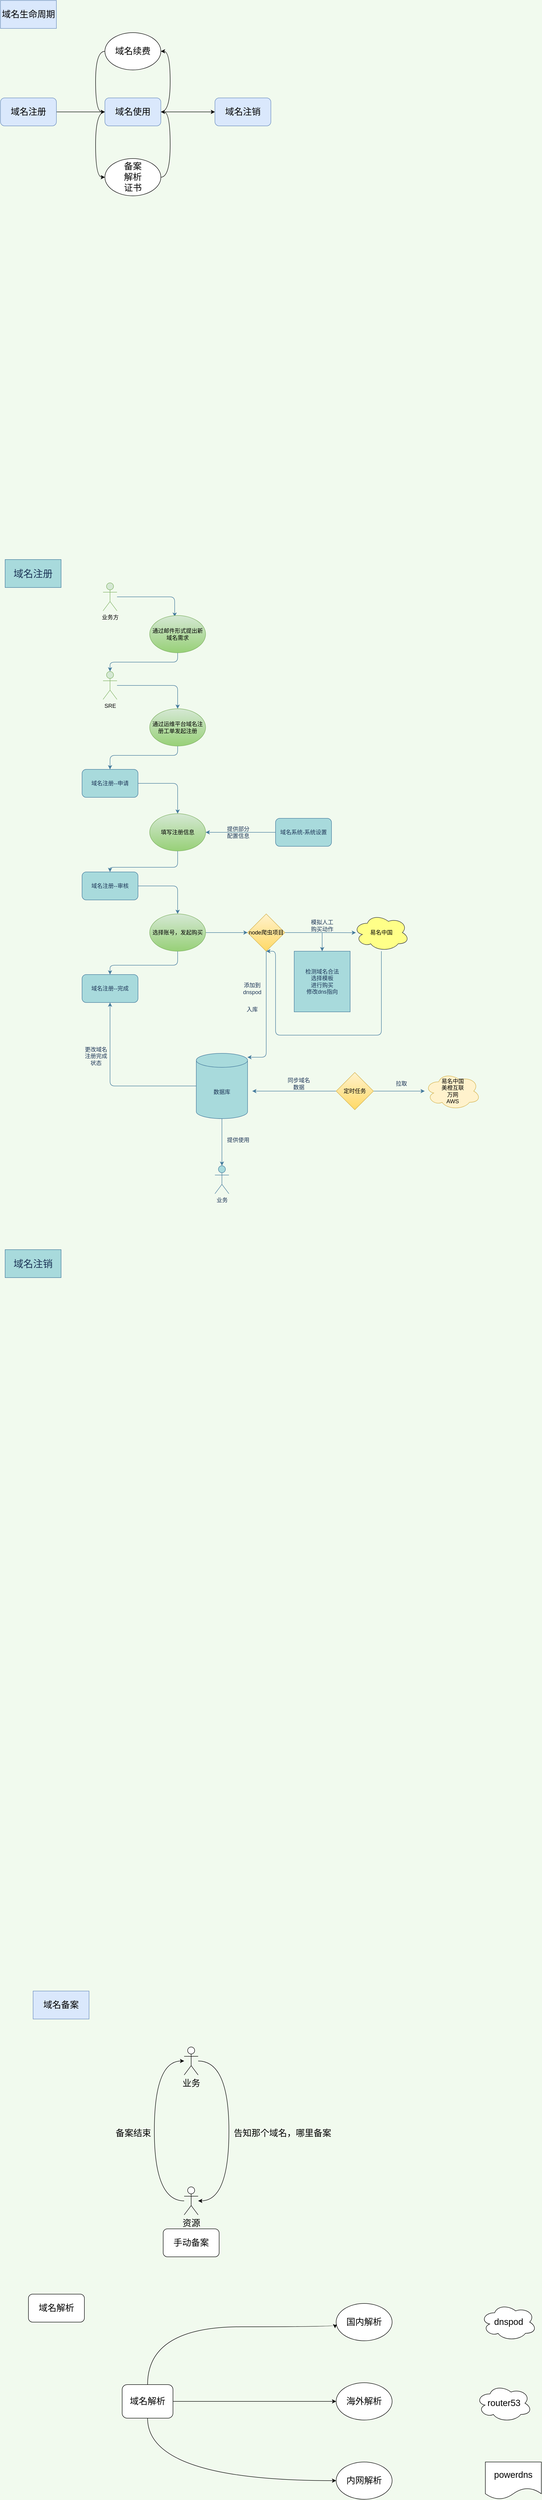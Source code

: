 <mxfile version="15.8.2" type="github">
  <diagram id="C5RBs43oDa-KdzZeNtuy" name="Page-1">
    <mxGraphModel dx="1483" dy="1996" grid="1" gridSize="10" guides="1" tooltips="1" connect="1" arrows="1" fold="1" page="1" pageScale="1" pageWidth="827" pageHeight="1169" background="#F1FAEE" math="0" shadow="0">
      <root>
        <mxCell id="WIyWlLk6GJQsqaUBKTNV-0" />
        <mxCell id="WIyWlLk6GJQsqaUBKTNV-1" parent="WIyWlLk6GJQsqaUBKTNV-0" />
        <mxCell id="JDIJm_OMKIt9SrlVdLeH-0" value="域名注册" style="rounded=0;whiteSpace=wrap;html=1;fillColor=#A8DADC;strokeColor=#457B9D;fontSize=21;fontStyle=0;fontColor=#1D3557;" parent="WIyWlLk6GJQsqaUBKTNV-1" vertex="1">
          <mxGeometry x="80" y="30" width="120" height="60" as="geometry" />
        </mxCell>
        <mxCell id="JDIJm_OMKIt9SrlVdLeH-45" style="edgeStyle=orthogonalEdgeStyle;curved=0;rounded=1;sketch=0;orthogonalLoop=1;jettySize=auto;html=1;entryX=0.447;entryY=0.033;entryDx=0;entryDy=0;entryPerimeter=0;fontColor=#1D3557;strokeColor=#457B9D;fillColor=#A8DADC;" parent="WIyWlLk6GJQsqaUBKTNV-1" source="JDIJm_OMKIt9SrlVdLeH-9" target="JDIJm_OMKIt9SrlVdLeH-42" edge="1">
          <mxGeometry relative="1" as="geometry" />
        </mxCell>
        <mxCell id="JDIJm_OMKIt9SrlVdLeH-9" value="业务方" style="shape=umlActor;verticalLabelPosition=bottom;verticalAlign=top;html=1;outlineConnect=0;rounded=0;sketch=0;strokeColor=#82b366;fillColor=#d5e8d4;" parent="WIyWlLk6GJQsqaUBKTNV-1" vertex="1">
          <mxGeometry x="290" y="80" width="30" height="60" as="geometry" />
        </mxCell>
        <mxCell id="JDIJm_OMKIt9SrlVdLeH-48" style="edgeStyle=orthogonalEdgeStyle;curved=0;rounded=1;sketch=0;orthogonalLoop=1;jettySize=auto;html=1;fontColor=#1D3557;strokeColor=#457B9D;fillColor=#A8DADC;" parent="WIyWlLk6GJQsqaUBKTNV-1" source="JDIJm_OMKIt9SrlVdLeH-10" target="JDIJm_OMKIt9SrlVdLeH-47" edge="1">
          <mxGeometry relative="1" as="geometry" />
        </mxCell>
        <mxCell id="JDIJm_OMKIt9SrlVdLeH-10" value="SRE" style="shape=umlActor;verticalLabelPosition=bottom;verticalAlign=top;html=1;outlineConnect=0;rounded=0;sketch=0;strokeColor=#82b366;fillColor=#d5e8d4;" parent="WIyWlLk6GJQsqaUBKTNV-1" vertex="1">
          <mxGeometry x="290" y="270" width="30" height="60" as="geometry" />
        </mxCell>
        <mxCell id="JDIJm_OMKIt9SrlVdLeH-54" style="edgeStyle=orthogonalEdgeStyle;curved=0;rounded=1;sketch=0;orthogonalLoop=1;jettySize=auto;html=1;fontColor=#1D3557;strokeColor=#457B9D;fillColor=#A8DADC;" parent="WIyWlLk6GJQsqaUBKTNV-1" source="JDIJm_OMKIt9SrlVdLeH-14" target="JDIJm_OMKIt9SrlVdLeH-50" edge="1">
          <mxGeometry relative="1" as="geometry" />
        </mxCell>
        <mxCell id="JDIJm_OMKIt9SrlVdLeH-14" value="域名注册--申请" style="rounded=1;whiteSpace=wrap;html=1;sketch=0;fontColor=#1D3557;strokeColor=#457B9D;fillColor=#A8DADC;" parent="WIyWlLk6GJQsqaUBKTNV-1" vertex="1">
          <mxGeometry x="245" y="480" width="120" height="60" as="geometry" />
        </mxCell>
        <mxCell id="JDIJm_OMKIt9SrlVdLeH-57" style="edgeStyle=orthogonalEdgeStyle;curved=0;rounded=1;sketch=0;orthogonalLoop=1;jettySize=auto;html=1;entryX=0.5;entryY=0;entryDx=0;entryDy=0;fontColor=#1D3557;strokeColor=#457B9D;fillColor=#A8DADC;" parent="WIyWlLk6GJQsqaUBKTNV-1" source="JDIJm_OMKIt9SrlVdLeH-22" target="JDIJm_OMKIt9SrlVdLeH-56" edge="1">
          <mxGeometry relative="1" as="geometry" />
        </mxCell>
        <mxCell id="JDIJm_OMKIt9SrlVdLeH-22" value="域名注册--审核" style="rounded=1;whiteSpace=wrap;html=1;sketch=0;fontColor=#1D3557;strokeColor=#457B9D;fillColor=#A8DADC;" parent="WIyWlLk6GJQsqaUBKTNV-1" vertex="1">
          <mxGeometry x="245" y="700" width="120" height="60" as="geometry" />
        </mxCell>
        <mxCell id="JDIJm_OMKIt9SrlVdLeH-24" value="域名注册--完成" style="rounded=1;whiteSpace=wrap;html=1;sketch=0;fontColor=#1D3557;strokeColor=#457B9D;fillColor=#A8DADC;" parent="WIyWlLk6GJQsqaUBKTNV-1" vertex="1">
          <mxGeometry x="245" y="920" width="120" height="60" as="geometry" />
        </mxCell>
        <mxCell id="JDIJm_OMKIt9SrlVdLeH-46" style="edgeStyle=orthogonalEdgeStyle;curved=0;rounded=1;sketch=0;orthogonalLoop=1;jettySize=auto;html=1;fontColor=#1D3557;strokeColor=#457B9D;fillColor=#A8DADC;" parent="WIyWlLk6GJQsqaUBKTNV-1" source="JDIJm_OMKIt9SrlVdLeH-42" target="JDIJm_OMKIt9SrlVdLeH-10" edge="1">
          <mxGeometry relative="1" as="geometry">
            <Array as="points">
              <mxPoint x="450" y="250" />
              <mxPoint x="305" y="250" />
            </Array>
          </mxGeometry>
        </mxCell>
        <mxCell id="JDIJm_OMKIt9SrlVdLeH-42" value="通过邮件形式提出新域名需求" style="ellipse;whiteSpace=wrap;html=1;rounded=0;sketch=0;strokeColor=#82b366;fillColor=#d5e8d4;gradientColor=#97d077;" parent="WIyWlLk6GJQsqaUBKTNV-1" vertex="1">
          <mxGeometry x="390" y="150" width="120" height="80" as="geometry" />
        </mxCell>
        <mxCell id="JDIJm_OMKIt9SrlVdLeH-49" style="edgeStyle=orthogonalEdgeStyle;curved=0;rounded=1;sketch=0;orthogonalLoop=1;jettySize=auto;html=1;fontColor=#1D3557;strokeColor=#457B9D;fillColor=#A8DADC;" parent="WIyWlLk6GJQsqaUBKTNV-1" source="JDIJm_OMKIt9SrlVdLeH-47" target="JDIJm_OMKIt9SrlVdLeH-14" edge="1">
          <mxGeometry relative="1" as="geometry">
            <Array as="points">
              <mxPoint x="450" y="450" />
              <mxPoint x="305" y="450" />
            </Array>
          </mxGeometry>
        </mxCell>
        <mxCell id="JDIJm_OMKIt9SrlVdLeH-47" value="通过运维平台域名注册工单发起注册" style="ellipse;whiteSpace=wrap;html=1;rounded=0;sketch=0;strokeColor=#82b366;fillColor=#d5e8d4;gradientColor=#97d077;" parent="WIyWlLk6GJQsqaUBKTNV-1" vertex="1">
          <mxGeometry x="390" y="350" width="120" height="80" as="geometry" />
        </mxCell>
        <mxCell id="JDIJm_OMKIt9SrlVdLeH-55" style="edgeStyle=orthogonalEdgeStyle;curved=0;rounded=1;sketch=0;orthogonalLoop=1;jettySize=auto;html=1;fontColor=#1D3557;strokeColor=#457B9D;fillColor=#A8DADC;" parent="WIyWlLk6GJQsqaUBKTNV-1" source="JDIJm_OMKIt9SrlVdLeH-50" target="JDIJm_OMKIt9SrlVdLeH-22" edge="1">
          <mxGeometry relative="1" as="geometry">
            <Array as="points">
              <mxPoint x="450" y="690" />
              <mxPoint x="305" y="690" />
            </Array>
          </mxGeometry>
        </mxCell>
        <mxCell id="JDIJm_OMKIt9SrlVdLeH-50" value="填写注册信息" style="ellipse;whiteSpace=wrap;html=1;rounded=0;sketch=0;strokeColor=#82b366;fillColor=#d5e8d4;gradientColor=#97d077;" parent="WIyWlLk6GJQsqaUBKTNV-1" vertex="1">
          <mxGeometry x="390" y="575" width="120" height="80" as="geometry" />
        </mxCell>
        <mxCell id="JDIJm_OMKIt9SrlVdLeH-52" style="edgeStyle=orthogonalEdgeStyle;curved=0;rounded=1;sketch=0;orthogonalLoop=1;jettySize=auto;html=1;fontColor=#1D3557;strokeColor=#457B9D;fillColor=#A8DADC;" parent="WIyWlLk6GJQsqaUBKTNV-1" source="JDIJm_OMKIt9SrlVdLeH-51" target="JDIJm_OMKIt9SrlVdLeH-50" edge="1">
          <mxGeometry relative="1" as="geometry" />
        </mxCell>
        <mxCell id="JDIJm_OMKIt9SrlVdLeH-51" value="域名系统-系统设置" style="rounded=1;whiteSpace=wrap;html=1;sketch=0;fontColor=#1D3557;strokeColor=#457B9D;fillColor=#A8DADC;" parent="WIyWlLk6GJQsqaUBKTNV-1" vertex="1">
          <mxGeometry x="660" y="585" width="120" height="60" as="geometry" />
        </mxCell>
        <mxCell id="JDIJm_OMKIt9SrlVdLeH-53" value="提供部分配置信息" style="text;html=1;strokeColor=none;fillColor=none;align=center;verticalAlign=middle;whiteSpace=wrap;rounded=0;sketch=0;fontColor=#1D3557;" parent="WIyWlLk6GJQsqaUBKTNV-1" vertex="1">
          <mxGeometry x="550" y="600" width="60" height="30" as="geometry" />
        </mxCell>
        <mxCell id="JDIJm_OMKIt9SrlVdLeH-58" style="edgeStyle=orthogonalEdgeStyle;curved=0;rounded=1;sketch=0;orthogonalLoop=1;jettySize=auto;html=1;entryX=0.5;entryY=0;entryDx=0;entryDy=0;fontColor=#1D3557;strokeColor=#457B9D;fillColor=#A8DADC;" parent="WIyWlLk6GJQsqaUBKTNV-1" source="JDIJm_OMKIt9SrlVdLeH-56" target="JDIJm_OMKIt9SrlVdLeH-24" edge="1">
          <mxGeometry relative="1" as="geometry">
            <Array as="points">
              <mxPoint x="450" y="900" />
              <mxPoint x="305" y="900" />
            </Array>
          </mxGeometry>
        </mxCell>
        <mxCell id="JDIJm_OMKIt9SrlVdLeH-61" value="" style="edgeStyle=orthogonalEdgeStyle;curved=0;rounded=1;sketch=0;orthogonalLoop=1;jettySize=auto;html=1;fontColor=#1D3557;strokeColor=#457B9D;fillColor=#A8DADC;" parent="WIyWlLk6GJQsqaUBKTNV-1" source="JDIJm_OMKIt9SrlVdLeH-56" target="JDIJm_OMKIt9SrlVdLeH-59" edge="1">
          <mxGeometry relative="1" as="geometry" />
        </mxCell>
        <mxCell id="JDIJm_OMKIt9SrlVdLeH-56" value="选择账号，发起购买" style="ellipse;whiteSpace=wrap;html=1;rounded=0;sketch=0;strokeColor=#82b366;fillColor=#d5e8d4;gradientColor=#97d077;" parent="WIyWlLk6GJQsqaUBKTNV-1" vertex="1">
          <mxGeometry x="390" y="790" width="120" height="80" as="geometry" />
        </mxCell>
        <mxCell id="JDIJm_OMKIt9SrlVdLeH-64" style="edgeStyle=orthogonalEdgeStyle;curved=0;rounded=1;sketch=0;orthogonalLoop=1;jettySize=auto;html=1;entryX=0.045;entryY=0.503;entryDx=0;entryDy=0;entryPerimeter=0;fontColor=#1D3557;strokeColor=#457B9D;fillColor=#A8DADC;" parent="WIyWlLk6GJQsqaUBKTNV-1" source="JDIJm_OMKIt9SrlVdLeH-59" target="JDIJm_OMKIt9SrlVdLeH-62" edge="1">
          <mxGeometry relative="1" as="geometry" />
        </mxCell>
        <mxCell id="JDIJm_OMKIt9SrlVdLeH-91" style="edgeStyle=orthogonalEdgeStyle;curved=0;rounded=1;sketch=0;orthogonalLoop=1;jettySize=auto;html=1;entryX=0.996;entryY=0.06;entryDx=0;entryDy=0;entryPerimeter=0;fontColor=#1D3557;strokeColor=#457B9D;fillColor=#A8DADC;" parent="WIyWlLk6GJQsqaUBKTNV-1" source="JDIJm_OMKIt9SrlVdLeH-59" target="JDIJm_OMKIt9SrlVdLeH-69" edge="1">
          <mxGeometry relative="1" as="geometry">
            <Array as="points">
              <mxPoint x="640" y="1097" />
            </Array>
          </mxGeometry>
        </mxCell>
        <mxCell id="JDIJm_OMKIt9SrlVdLeH-59" value="node爬虫项目" style="rhombus;whiteSpace=wrap;html=1;rounded=0;sketch=0;strokeColor=#d6b656;fillColor=#fff2cc;gradientColor=#ffd966;" parent="WIyWlLk6GJQsqaUBKTNV-1" vertex="1">
          <mxGeometry x="600" y="790" width="80" height="80" as="geometry" />
        </mxCell>
        <mxCell id="JDIJm_OMKIt9SrlVdLeH-90" style="edgeStyle=orthogonalEdgeStyle;curved=0;rounded=1;sketch=0;orthogonalLoop=1;jettySize=auto;html=1;entryX=0.5;entryY=1;entryDx=0;entryDy=0;fontColor=#1D3557;strokeColor=#457B9D;fillColor=#A8DADC;" parent="WIyWlLk6GJQsqaUBKTNV-1" source="JDIJm_OMKIt9SrlVdLeH-62" target="JDIJm_OMKIt9SrlVdLeH-59" edge="1">
          <mxGeometry relative="1" as="geometry">
            <Array as="points">
              <mxPoint x="887" y="1050" />
              <mxPoint x="660" y="1050" />
              <mxPoint x="660" y="870" />
            </Array>
          </mxGeometry>
        </mxCell>
        <mxCell id="JDIJm_OMKIt9SrlVdLeH-62" value="易名中国" style="ellipse;shape=cloud;whiteSpace=wrap;html=1;rounded=0;sketch=0;fillColor=#ffff88;strokeColor=#36393d;" parent="WIyWlLk6GJQsqaUBKTNV-1" vertex="1">
          <mxGeometry x="827" y="790" width="120" height="80" as="geometry" />
        </mxCell>
        <mxCell id="JDIJm_OMKIt9SrlVdLeH-68" value="" style="edgeStyle=orthogonalEdgeStyle;curved=0;rounded=1;sketch=0;orthogonalLoop=1;jettySize=auto;html=1;fontColor=#1D3557;strokeColor=#457B9D;fillColor=#A8DADC;" parent="WIyWlLk6GJQsqaUBKTNV-1" source="JDIJm_OMKIt9SrlVdLeH-65" target="JDIJm_OMKIt9SrlVdLeH-67" edge="1">
          <mxGeometry relative="1" as="geometry" />
        </mxCell>
        <mxCell id="JDIJm_OMKIt9SrlVdLeH-65" value="模拟人工购买动作" style="text;html=1;strokeColor=none;fillColor=none;align=center;verticalAlign=middle;whiteSpace=wrap;rounded=0;sketch=0;fontColor=#1D3557;" parent="WIyWlLk6GJQsqaUBKTNV-1" vertex="1">
          <mxGeometry x="730" y="800" width="60" height="30" as="geometry" />
        </mxCell>
        <mxCell id="JDIJm_OMKIt9SrlVdLeH-67" value="检测域名合法&lt;br&gt;选择模板&lt;br&gt;进行购买&lt;br&gt;修改dns指向" style="rounded=0;whiteSpace=wrap;html=1;sketch=0;fontColor=#1D3557;strokeColor=#457B9D;fillColor=#A8DADC;" parent="WIyWlLk6GJQsqaUBKTNV-1" vertex="1">
          <mxGeometry x="700" y="870" width="120" height="130" as="geometry" />
        </mxCell>
        <mxCell id="JDIJm_OMKIt9SrlVdLeH-82" style="edgeStyle=orthogonalEdgeStyle;curved=0;rounded=1;sketch=0;orthogonalLoop=1;jettySize=auto;html=1;entryX=0.5;entryY=1;entryDx=0;entryDy=0;fontColor=#1D3557;strokeColor=#457B9D;fillColor=#A8DADC;" parent="WIyWlLk6GJQsqaUBKTNV-1" source="JDIJm_OMKIt9SrlVdLeH-69" target="JDIJm_OMKIt9SrlVdLeH-24" edge="1">
          <mxGeometry relative="1" as="geometry" />
        </mxCell>
        <mxCell id="JDIJm_OMKIt9SrlVdLeH-89" style="edgeStyle=orthogonalEdgeStyle;curved=0;rounded=1;sketch=0;orthogonalLoop=1;jettySize=auto;html=1;entryX=0.5;entryY=0;entryDx=0;entryDy=0;entryPerimeter=0;fontColor=#1D3557;strokeColor=#457B9D;fillColor=#A8DADC;" parent="WIyWlLk6GJQsqaUBKTNV-1" source="JDIJm_OMKIt9SrlVdLeH-69" target="JDIJm_OMKIt9SrlVdLeH-84" edge="1">
          <mxGeometry relative="1" as="geometry" />
        </mxCell>
        <mxCell id="JDIJm_OMKIt9SrlVdLeH-69" value="数据库" style="shape=cylinder3;whiteSpace=wrap;html=1;boundedLbl=1;backgroundOutline=1;size=15;rounded=0;sketch=0;fontColor=#1D3557;strokeColor=#457B9D;fillColor=#A8DADC;" parent="WIyWlLk6GJQsqaUBKTNV-1" vertex="1">
          <mxGeometry x="490" y="1089" width="110" height="140" as="geometry" />
        </mxCell>
        <mxCell id="JDIJm_OMKIt9SrlVdLeH-83" value="更改域名注册完成状态" style="text;html=1;strokeColor=none;fillColor=none;align=center;verticalAlign=middle;whiteSpace=wrap;rounded=0;sketch=0;fontColor=#1D3557;" parent="WIyWlLk6GJQsqaUBKTNV-1" vertex="1">
          <mxGeometry x="245" y="1080" width="60" height="30" as="geometry" />
        </mxCell>
        <mxCell id="JDIJm_OMKIt9SrlVdLeH-86" value="提供使用" style="text;html=1;strokeColor=none;fillColor=none;align=center;verticalAlign=middle;whiteSpace=wrap;rounded=0;sketch=0;fontColor=#1D3557;" parent="WIyWlLk6GJQsqaUBKTNV-1" vertex="1">
          <mxGeometry x="550" y="1260" width="60" height="30" as="geometry" />
        </mxCell>
        <mxCell id="JDIJm_OMKIt9SrlVdLeH-84" value="业务" style="shape=umlActor;verticalLabelPosition=bottom;verticalAlign=top;html=1;outlineConnect=0;rounded=0;sketch=0;fontColor=#1D3557;strokeColor=#457B9D;fillColor=#A8DADC;" parent="WIyWlLk6GJQsqaUBKTNV-1" vertex="1">
          <mxGeometry x="530" y="1330" width="30" height="60" as="geometry" />
        </mxCell>
        <mxCell id="JDIJm_OMKIt9SrlVdLeH-92" value="添加到dnspod" style="text;html=1;strokeColor=none;fillColor=none;align=center;verticalAlign=middle;whiteSpace=wrap;rounded=0;sketch=0;fontColor=#1D3557;" parent="WIyWlLk6GJQsqaUBKTNV-1" vertex="1">
          <mxGeometry x="580" y="935" width="60" height="30" as="geometry" />
        </mxCell>
        <mxCell id="JDIJm_OMKIt9SrlVdLeH-93" value="入库" style="text;html=1;strokeColor=none;fillColor=none;align=center;verticalAlign=middle;whiteSpace=wrap;rounded=0;sketch=0;fontColor=#1D3557;" parent="WIyWlLk6GJQsqaUBKTNV-1" vertex="1">
          <mxGeometry x="580" y="980" width="60" height="30" as="geometry" />
        </mxCell>
        <mxCell id="JDIJm_OMKIt9SrlVdLeH-95" style="edgeStyle=orthogonalEdgeStyle;curved=0;rounded=1;sketch=0;orthogonalLoop=1;jettySize=auto;html=1;fontColor=#1D3557;strokeColor=#457B9D;fillColor=#A8DADC;" parent="WIyWlLk6GJQsqaUBKTNV-1" source="JDIJm_OMKIt9SrlVdLeH-94" edge="1">
          <mxGeometry relative="1" as="geometry">
            <mxPoint x="610" y="1170" as="targetPoint" />
          </mxGeometry>
        </mxCell>
        <mxCell id="JDIJm_OMKIt9SrlVdLeH-98" style="edgeStyle=orthogonalEdgeStyle;curved=0;rounded=1;sketch=0;orthogonalLoop=1;jettySize=auto;html=1;fontColor=#1D3557;strokeColor=#457B9D;fillColor=#A8DADC;" parent="WIyWlLk6GJQsqaUBKTNV-1" source="JDIJm_OMKIt9SrlVdLeH-94" target="JDIJm_OMKIt9SrlVdLeH-97" edge="1">
          <mxGeometry relative="1" as="geometry" />
        </mxCell>
        <mxCell id="JDIJm_OMKIt9SrlVdLeH-94" value="定时任务" style="rhombus;whiteSpace=wrap;html=1;rounded=0;sketch=0;strokeColor=#d6b656;fillColor=#fff2cc;gradientColor=#ffd966;" parent="WIyWlLk6GJQsqaUBKTNV-1" vertex="1">
          <mxGeometry x="790" y="1130" width="80" height="80" as="geometry" />
        </mxCell>
        <mxCell id="JDIJm_OMKIt9SrlVdLeH-96" value="同步域名数据" style="text;html=1;strokeColor=none;fillColor=none;align=center;verticalAlign=middle;whiteSpace=wrap;rounded=0;sketch=0;fontColor=#1D3557;" parent="WIyWlLk6GJQsqaUBKTNV-1" vertex="1">
          <mxGeometry x="680" y="1139" width="60" height="30" as="geometry" />
        </mxCell>
        <mxCell id="JDIJm_OMKIt9SrlVdLeH-97" value="易名中国&lt;br&gt;美橙互联&lt;br&gt;万网&lt;br&gt;AWS" style="ellipse;shape=cloud;whiteSpace=wrap;html=1;rounded=0;sketch=0;strokeColor=#d6b656;fillColor=#fff2cc;" parent="WIyWlLk6GJQsqaUBKTNV-1" vertex="1">
          <mxGeometry x="980" y="1130" width="120" height="80" as="geometry" />
        </mxCell>
        <mxCell id="JDIJm_OMKIt9SrlVdLeH-99" value="拉取" style="text;html=1;strokeColor=none;fillColor=none;align=center;verticalAlign=middle;whiteSpace=wrap;rounded=0;sketch=0;fontColor=#1D3557;" parent="WIyWlLk6GJQsqaUBKTNV-1" vertex="1">
          <mxGeometry x="900" y="1139" width="60" height="30" as="geometry" />
        </mxCell>
        <mxCell id="OALGBYEJ4ryJUJ2sxxQv-1" value="域名生命周期" style="rounded=0;whiteSpace=wrap;html=1;fillColor=#dae8fc;strokeColor=#6c8ebf;fontSize=19;" vertex="1" parent="WIyWlLk6GJQsqaUBKTNV-1">
          <mxGeometry x="70" y="-1169" width="120" height="60" as="geometry" />
        </mxCell>
        <mxCell id="OALGBYEJ4ryJUJ2sxxQv-5" value="" style="edgeStyle=orthogonalEdgeStyle;rounded=0;orthogonalLoop=1;jettySize=auto;html=1;fontSize=19;" edge="1" parent="WIyWlLk6GJQsqaUBKTNV-1" source="OALGBYEJ4ryJUJ2sxxQv-2" target="OALGBYEJ4ryJUJ2sxxQv-3">
          <mxGeometry relative="1" as="geometry" />
        </mxCell>
        <mxCell id="OALGBYEJ4ryJUJ2sxxQv-2" value="域名注册" style="rounded=1;whiteSpace=wrap;html=1;fontSize=19;fillColor=#dae8fc;strokeColor=#6c8ebf;" vertex="1" parent="WIyWlLk6GJQsqaUBKTNV-1">
          <mxGeometry x="70" y="-960" width="120" height="60" as="geometry" />
        </mxCell>
        <mxCell id="OALGBYEJ4ryJUJ2sxxQv-6" value="" style="edgeStyle=orthogonalEdgeStyle;rounded=0;orthogonalLoop=1;jettySize=auto;html=1;fontSize=19;" edge="1" parent="WIyWlLk6GJQsqaUBKTNV-1" source="OALGBYEJ4ryJUJ2sxxQv-3" target="OALGBYEJ4ryJUJ2sxxQv-4">
          <mxGeometry relative="1" as="geometry" />
        </mxCell>
        <mxCell id="OALGBYEJ4ryJUJ2sxxQv-9" style="edgeStyle=orthogonalEdgeStyle;orthogonalLoop=1;jettySize=auto;html=1;entryX=1;entryY=0.5;entryDx=0;entryDy=0;fontSize=19;curved=1;" edge="1" parent="WIyWlLk6GJQsqaUBKTNV-1" source="OALGBYEJ4ryJUJ2sxxQv-3" target="OALGBYEJ4ryJUJ2sxxQv-7">
          <mxGeometry relative="1" as="geometry">
            <Array as="points">
              <mxPoint x="434" y="-930" />
              <mxPoint x="434" y="-1060" />
            </Array>
          </mxGeometry>
        </mxCell>
        <mxCell id="OALGBYEJ4ryJUJ2sxxQv-11" style="edgeStyle=orthogonalEdgeStyle;orthogonalLoop=1;jettySize=auto;html=1;fontSize=19;entryX=0;entryY=0.5;entryDx=0;entryDy=0;curved=1;" edge="1" parent="WIyWlLk6GJQsqaUBKTNV-1" source="OALGBYEJ4ryJUJ2sxxQv-3" target="OALGBYEJ4ryJUJ2sxxQv-8">
          <mxGeometry relative="1" as="geometry">
            <mxPoint x="280" y="-820" as="targetPoint" />
            <Array as="points">
              <mxPoint x="274" y="-930" />
              <mxPoint x="274" y="-790" />
            </Array>
          </mxGeometry>
        </mxCell>
        <mxCell id="OALGBYEJ4ryJUJ2sxxQv-3" value="域名使用" style="rounded=1;whiteSpace=wrap;html=1;fontSize=19;fillColor=#dae8fc;strokeColor=#6c8ebf;" vertex="1" parent="WIyWlLk6GJQsqaUBKTNV-1">
          <mxGeometry x="294" y="-960" width="120" height="60" as="geometry" />
        </mxCell>
        <mxCell id="OALGBYEJ4ryJUJ2sxxQv-4" value="域名注销" style="rounded=1;whiteSpace=wrap;html=1;fontSize=19;fillColor=#dae8fc;strokeColor=#6c8ebf;" vertex="1" parent="WIyWlLk6GJQsqaUBKTNV-1">
          <mxGeometry x="530" y="-960" width="120" height="60" as="geometry" />
        </mxCell>
        <mxCell id="OALGBYEJ4ryJUJ2sxxQv-10" style="edgeStyle=orthogonalEdgeStyle;orthogonalLoop=1;jettySize=auto;html=1;entryX=0;entryY=0.5;entryDx=0;entryDy=0;fontSize=19;curved=1;" edge="1" parent="WIyWlLk6GJQsqaUBKTNV-1" source="OALGBYEJ4ryJUJ2sxxQv-7" target="OALGBYEJ4ryJUJ2sxxQv-3">
          <mxGeometry relative="1" as="geometry">
            <Array as="points">
              <mxPoint x="274" y="-1060" />
              <mxPoint x="274" y="-930" />
            </Array>
          </mxGeometry>
        </mxCell>
        <mxCell id="OALGBYEJ4ryJUJ2sxxQv-7" value="域名续费" style="ellipse;whiteSpace=wrap;html=1;fontSize=19;" vertex="1" parent="WIyWlLk6GJQsqaUBKTNV-1">
          <mxGeometry x="294" y="-1100" width="120" height="80" as="geometry" />
        </mxCell>
        <mxCell id="OALGBYEJ4ryJUJ2sxxQv-12" style="edgeStyle=orthogonalEdgeStyle;orthogonalLoop=1;jettySize=auto;html=1;entryX=1;entryY=0.5;entryDx=0;entryDy=0;fontSize=19;curved=1;" edge="1" parent="WIyWlLk6GJQsqaUBKTNV-1" source="OALGBYEJ4ryJUJ2sxxQv-8" target="OALGBYEJ4ryJUJ2sxxQv-3">
          <mxGeometry relative="1" as="geometry">
            <Array as="points">
              <mxPoint x="434" y="-790" />
              <mxPoint x="434" y="-930" />
            </Array>
          </mxGeometry>
        </mxCell>
        <mxCell id="OALGBYEJ4ryJUJ2sxxQv-8" value="备案&lt;br&gt;解析&lt;br&gt;证书" style="ellipse;whiteSpace=wrap;html=1;fontSize=19;" vertex="1" parent="WIyWlLk6GJQsqaUBKTNV-1">
          <mxGeometry x="294" y="-830" width="120" height="80" as="geometry" />
        </mxCell>
        <mxCell id="OALGBYEJ4ryJUJ2sxxQv-13" value="域名备案" style="rounded=0;whiteSpace=wrap;html=1;fontSize=19;fillColor=#dae8fc;strokeColor=#6c8ebf;" vertex="1" parent="WIyWlLk6GJQsqaUBKTNV-1">
          <mxGeometry x="140" y="3100" width="120" height="60" as="geometry" />
        </mxCell>
        <mxCell id="OALGBYEJ4ryJUJ2sxxQv-16" style="edgeStyle=orthogonalEdgeStyle;curved=1;orthogonalLoop=1;jettySize=auto;html=1;fontSize=19;" edge="1" parent="WIyWlLk6GJQsqaUBKTNV-1" source="OALGBYEJ4ryJUJ2sxxQv-14" target="OALGBYEJ4ryJUJ2sxxQv-15">
          <mxGeometry relative="1" as="geometry">
            <Array as="points">
              <mxPoint x="560" y="3250" />
              <mxPoint x="560" y="3550" />
            </Array>
          </mxGeometry>
        </mxCell>
        <mxCell id="OALGBYEJ4ryJUJ2sxxQv-14" value="业务" style="shape=umlActor;verticalLabelPosition=bottom;verticalAlign=top;html=1;outlineConnect=0;fontSize=19;" vertex="1" parent="WIyWlLk6GJQsqaUBKTNV-1">
          <mxGeometry x="464" y="3220" width="30" height="60" as="geometry" />
        </mxCell>
        <mxCell id="OALGBYEJ4ryJUJ2sxxQv-18" style="edgeStyle=orthogonalEdgeStyle;curved=1;orthogonalLoop=1;jettySize=auto;html=1;fontSize=19;" edge="1" parent="WIyWlLk6GJQsqaUBKTNV-1" source="OALGBYEJ4ryJUJ2sxxQv-15" target="OALGBYEJ4ryJUJ2sxxQv-14">
          <mxGeometry relative="1" as="geometry">
            <Array as="points">
              <mxPoint x="400" y="3550" />
              <mxPoint x="400" y="3250" />
            </Array>
          </mxGeometry>
        </mxCell>
        <mxCell id="OALGBYEJ4ryJUJ2sxxQv-15" value="资源" style="shape=umlActor;verticalLabelPosition=bottom;verticalAlign=top;html=1;outlineConnect=0;fontSize=19;" vertex="1" parent="WIyWlLk6GJQsqaUBKTNV-1">
          <mxGeometry x="464" y="3520" width="30" height="60" as="geometry" />
        </mxCell>
        <mxCell id="OALGBYEJ4ryJUJ2sxxQv-17" value="告知那个域名，哪里备案" style="text;html=1;strokeColor=none;fillColor=none;align=center;verticalAlign=middle;whiteSpace=wrap;rounded=0;fontSize=19;" vertex="1" parent="WIyWlLk6GJQsqaUBKTNV-1">
          <mxGeometry x="560" y="3390" width="230" height="30" as="geometry" />
        </mxCell>
        <mxCell id="OALGBYEJ4ryJUJ2sxxQv-19" value="备案结束" style="text;html=1;strokeColor=none;fillColor=none;align=center;verticalAlign=middle;whiteSpace=wrap;rounded=0;fontSize=19;" vertex="1" parent="WIyWlLk6GJQsqaUBKTNV-1">
          <mxGeometry x="310" y="3390" width="90" height="30" as="geometry" />
        </mxCell>
        <mxCell id="OALGBYEJ4ryJUJ2sxxQv-26" value="手动备案" style="rounded=1;whiteSpace=wrap;html=1;fontSize=19;" vertex="1" parent="WIyWlLk6GJQsqaUBKTNV-1">
          <mxGeometry x="419" y="3610" width="120" height="60" as="geometry" />
        </mxCell>
        <mxCell id="OALGBYEJ4ryJUJ2sxxQv-27" value="域名解析" style="rounded=1;whiteSpace=wrap;html=1;fontSize=19;" vertex="1" parent="WIyWlLk6GJQsqaUBKTNV-1">
          <mxGeometry x="130" y="3750" width="120" height="60" as="geometry" />
        </mxCell>
        <mxCell id="OALGBYEJ4ryJUJ2sxxQv-32" style="edgeStyle=orthogonalEdgeStyle;curved=1;orthogonalLoop=1;jettySize=auto;html=1;entryX=-0.02;entryY=0.664;entryDx=0;entryDy=0;entryPerimeter=0;fontSize=19;" edge="1" parent="WIyWlLk6GJQsqaUBKTNV-1" source="OALGBYEJ4ryJUJ2sxxQv-28" target="OALGBYEJ4ryJUJ2sxxQv-29">
          <mxGeometry relative="1" as="geometry">
            <Array as="points">
              <mxPoint x="385" y="3820" />
              <mxPoint x="788" y="3820" />
            </Array>
          </mxGeometry>
        </mxCell>
        <mxCell id="OALGBYEJ4ryJUJ2sxxQv-33" style="edgeStyle=orthogonalEdgeStyle;curved=1;orthogonalLoop=1;jettySize=auto;html=1;fontSize=19;" edge="1" parent="WIyWlLk6GJQsqaUBKTNV-1" source="OALGBYEJ4ryJUJ2sxxQv-28" target="OALGBYEJ4ryJUJ2sxxQv-30">
          <mxGeometry relative="1" as="geometry" />
        </mxCell>
        <mxCell id="OALGBYEJ4ryJUJ2sxxQv-34" style="edgeStyle=orthogonalEdgeStyle;curved=1;orthogonalLoop=1;jettySize=auto;html=1;entryX=0;entryY=0.5;entryDx=0;entryDy=0;fontSize=19;" edge="1" parent="WIyWlLk6GJQsqaUBKTNV-1" source="OALGBYEJ4ryJUJ2sxxQv-28" target="OALGBYEJ4ryJUJ2sxxQv-31">
          <mxGeometry relative="1" as="geometry">
            <Array as="points">
              <mxPoint x="385" y="4150" />
            </Array>
          </mxGeometry>
        </mxCell>
        <mxCell id="OALGBYEJ4ryJUJ2sxxQv-28" value="域名解析" style="rounded=1;whiteSpace=wrap;html=1;fontSize=19;" vertex="1" parent="WIyWlLk6GJQsqaUBKTNV-1">
          <mxGeometry x="331" y="3944" width="109" height="72" as="geometry" />
        </mxCell>
        <mxCell id="OALGBYEJ4ryJUJ2sxxQv-29" value="国内解析" style="ellipse;whiteSpace=wrap;html=1;fontSize=19;" vertex="1" parent="WIyWlLk6GJQsqaUBKTNV-1">
          <mxGeometry x="790" y="3770" width="120" height="80" as="geometry" />
        </mxCell>
        <mxCell id="OALGBYEJ4ryJUJ2sxxQv-30" value="海外解析" style="ellipse;whiteSpace=wrap;html=1;fontSize=19;" vertex="1" parent="WIyWlLk6GJQsqaUBKTNV-1">
          <mxGeometry x="790" y="3940" width="120" height="80" as="geometry" />
        </mxCell>
        <mxCell id="OALGBYEJ4ryJUJ2sxxQv-31" value="内网解析" style="ellipse;whiteSpace=wrap;html=1;fontSize=19;" vertex="1" parent="WIyWlLk6GJQsqaUBKTNV-1">
          <mxGeometry x="790" y="4110" width="120" height="80" as="geometry" />
        </mxCell>
        <mxCell id="OALGBYEJ4ryJUJ2sxxQv-35" value="dnspod" style="ellipse;shape=cloud;whiteSpace=wrap;html=1;fontSize=19;" vertex="1" parent="WIyWlLk6GJQsqaUBKTNV-1">
          <mxGeometry x="1100" y="3770" width="120" height="80" as="geometry" />
        </mxCell>
        <mxCell id="OALGBYEJ4ryJUJ2sxxQv-36" value="router53" style="ellipse;shape=cloud;whiteSpace=wrap;html=1;fontSize=19;" vertex="1" parent="WIyWlLk6GJQsqaUBKTNV-1">
          <mxGeometry x="1090" y="3944" width="120" height="80" as="geometry" />
        </mxCell>
        <mxCell id="OALGBYEJ4ryJUJ2sxxQv-37" value="powerdns" style="shape=document;whiteSpace=wrap;html=1;boundedLbl=1;fontSize=19;" vertex="1" parent="WIyWlLk6GJQsqaUBKTNV-1">
          <mxGeometry x="1110" y="4110" width="120" height="80" as="geometry" />
        </mxCell>
        <mxCell id="OALGBYEJ4ryJUJ2sxxQv-39" value="域名注销" style="rounded=0;whiteSpace=wrap;html=1;fillColor=#A8DADC;strokeColor=#457B9D;fontSize=21;fontStyle=0;fontColor=#1D3557;" vertex="1" parent="WIyWlLk6GJQsqaUBKTNV-1">
          <mxGeometry x="80" y="1510" width="120" height="60" as="geometry" />
        </mxCell>
      </root>
    </mxGraphModel>
  </diagram>
</mxfile>
